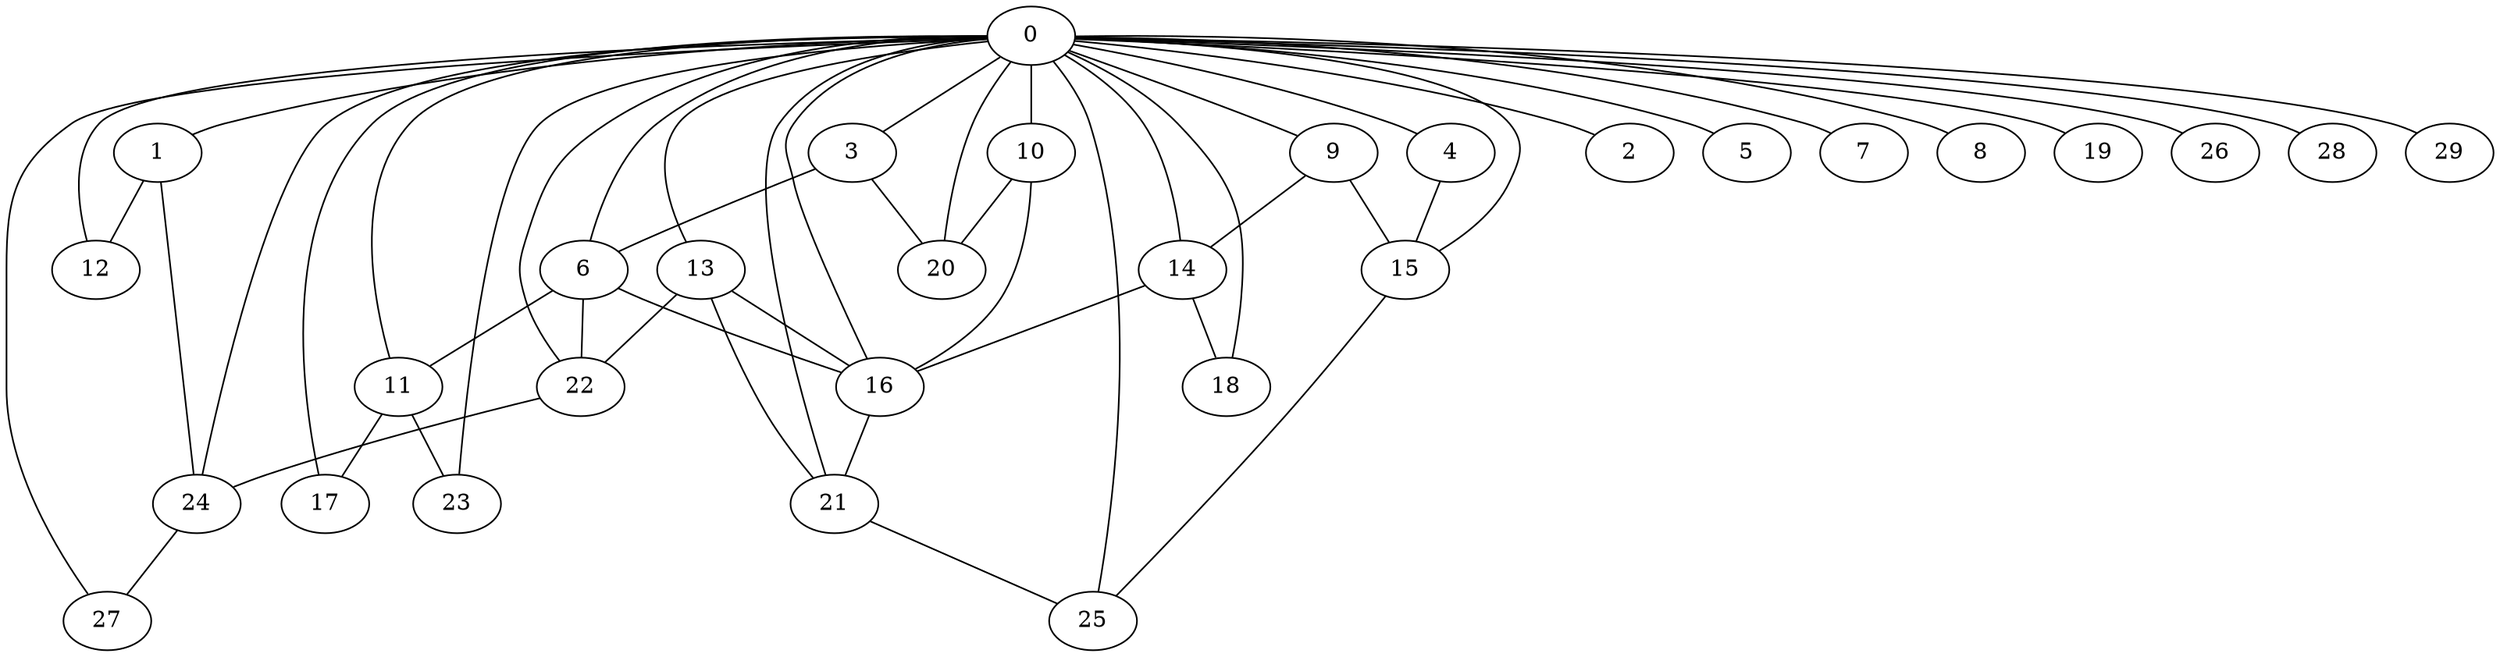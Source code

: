 
graph graphname {
    0 -- 1
0 -- 2
0 -- 3
0 -- 4
0 -- 5
0 -- 6
0 -- 7
0 -- 8
0 -- 9
0 -- 10
0 -- 11
0 -- 12
0 -- 13
0 -- 14
0 -- 15
0 -- 16
0 -- 17
0 -- 18
0 -- 19
0 -- 20
0 -- 21
0 -- 22
0 -- 23
0 -- 24
0 -- 25
0 -- 26
0 -- 27
0 -- 28
0 -- 29
1 -- 24
1 -- 12
3 -- 20
3 -- 6
4 -- 15
6 -- 22
6 -- 11
6 -- 16
9 -- 15
9 -- 14
10 -- 16
10 -- 20
11 -- 23
11 -- 17
13 -- 22
13 -- 21
13 -- 16
14 -- 18
14 -- 16
15 -- 25
16 -- 21
21 -- 25
22 -- 24
24 -- 27

}
